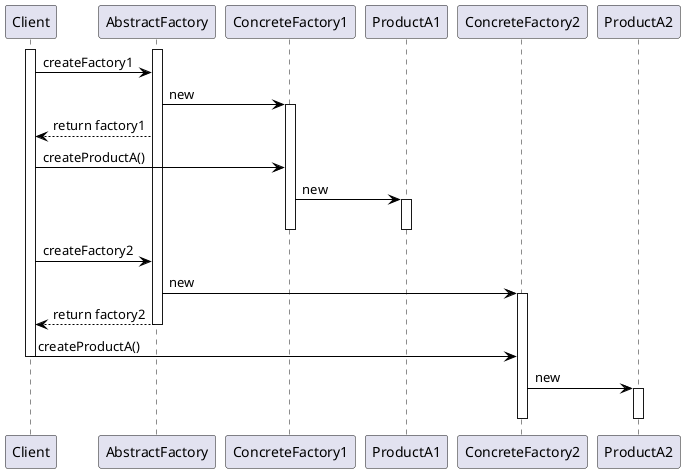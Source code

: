 @startuml
    skinparam class {
	BackgroundColor White
	ArrowColor Black
	BorderColor Black
    }

    activate Client
    activate AbstractFactory
    Client -> AbstractFactory: createFactory1
    AbstractFactory -> ConcreteFactory1: new
    activate ConcreteFactory1
    AbstractFactory --> Client: return factory1

    Client -> ConcreteFactory1: createProductA()
    ConcreteFactory1 -> ProductA1: new
    activate ProductA1
    deactivate ConcreteFactory1
    deactivate ProductA1

    Client -> AbstractFactory: createFactory2
    AbstractFactory -> ConcreteFactory2: new
    activate ConcreteFactory2
    AbstractFactory --> Client: return factory2
    deactivate AbstractFactory

    Client -> ConcreteFactory2: createProductA()
    deactivate Client
    ConcreteFactory2 -> ProductA2: new
    activate ProductA2
    deactivate ConcreteFactory2
    deactivate ProductA2

@enduml